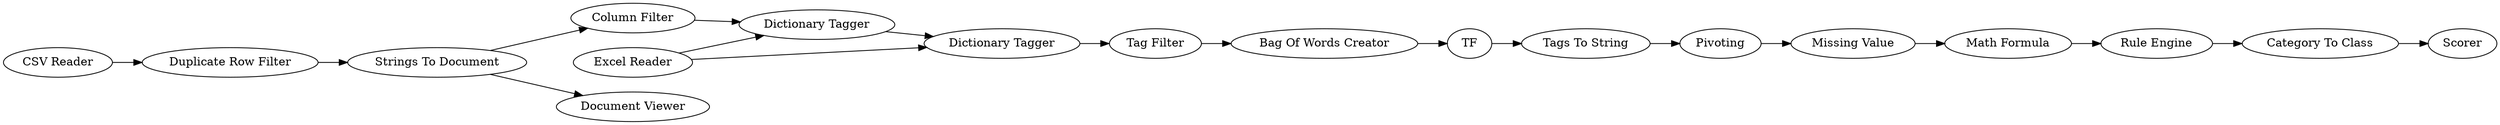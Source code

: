 digraph {
	313 -> 880
	309 -> 275
	888 -> 303
	297 -> 302
	884 -> 885
	883 -> 332
	308 -> 882
	308 -> 889
	880 -> 309
	886 -> 887
	303 -> 297
	275 -> 878
	302 -> 313
	885 -> 886
	332 -> 308
	882 -> 885
	887 -> 888
	884 -> 886
	313 [label="Missing Value"]
	885 [label="Dictionary Tagger"]
	888 [label="Bag Of Words Creator"]
	275 [label="Category To Class"]
	889 [label="Document Viewer"]
	883 [label="CSV Reader"]
	886 [label="Dictionary Tagger"]
	308 [label="Strings To Document"]
	302 [label=Pivoting]
	303 [label=TF]
	878 [label=Scorer]
	884 [label="Excel Reader"]
	887 [label="Tag Filter"]
	309 [label="Rule Engine"]
	880 [label="Math Formula"]
	332 [label="Duplicate Row Filter"]
	297 [label="Tags To String"]
	882 [label="Column Filter"]
	rankdir=LR
}
